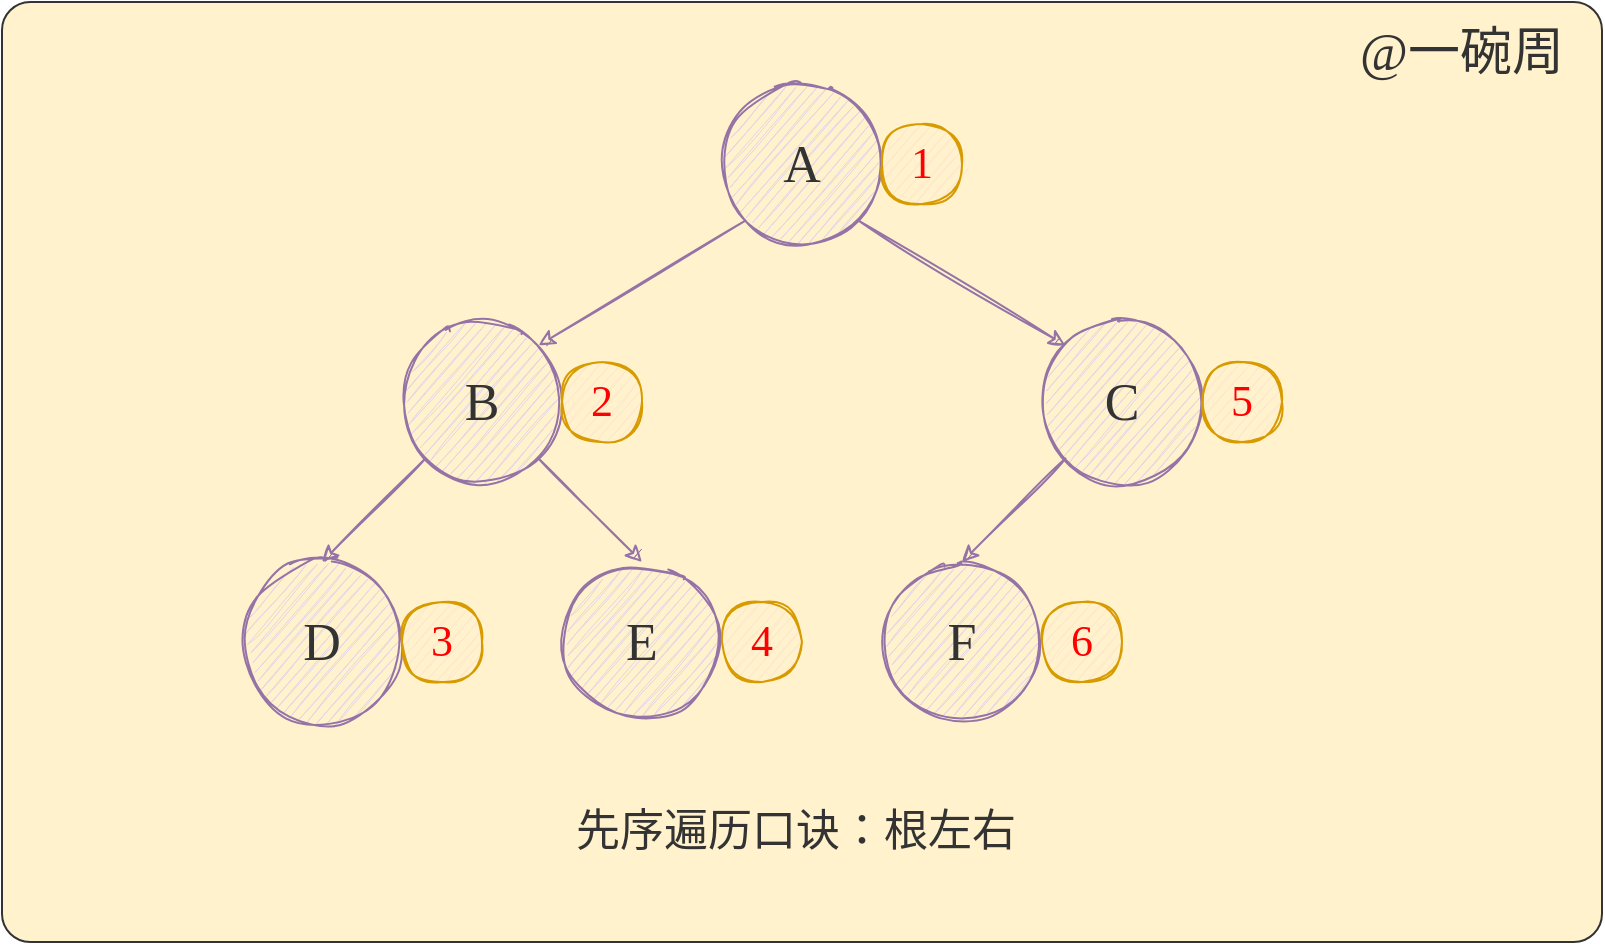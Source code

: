 <mxfile version="16.5.1" type="device"><diagram id="sbTQmbd6wwS1U6yTLp65" name="第 1 页"><mxGraphModel dx="1178" dy="695" grid="1" gridSize="10" guides="1" tooltips="1" connect="1" arrows="1" fold="1" page="0" pageScale="1" pageWidth="827" pageHeight="1169" math="0" shadow="0"><root><mxCell id="0"/><mxCell id="1" parent="0"/><mxCell id="rxAGCjy9rbUy3xPKVwOK-19" value="" style="rounded=1;whiteSpace=wrap;html=1;sketch=0;fillStyle=auto;fontFamily=Comic Sans MS;fontSize=26;strokeColor=#333333;fillColor=#fff2cc;arcSize=3;" parent="1" vertex="1"><mxGeometry x="160" y="280" width="800" height="470" as="geometry"/></mxCell><mxCell id="rxAGCjy9rbUy3xPKVwOK-12" style="rounded=0;sketch=1;orthogonalLoop=1;jettySize=auto;html=1;exitX=0;exitY=1;exitDx=0;exitDy=0;entryX=1;entryY=0;entryDx=0;entryDy=0;strokeColor=#9673A6;" parent="1" source="rxAGCjy9rbUy3xPKVwOK-1" target="rxAGCjy9rbUy3xPKVwOK-2" edge="1"><mxGeometry relative="1" as="geometry"/></mxCell><mxCell id="rxAGCjy9rbUy3xPKVwOK-13" style="edgeStyle=none;rounded=0;sketch=1;orthogonalLoop=1;jettySize=auto;html=1;exitX=1;exitY=1;exitDx=0;exitDy=0;entryX=0;entryY=0;entryDx=0;entryDy=0;strokeColor=#9673A6;" parent="1" source="rxAGCjy9rbUy3xPKVwOK-1" target="rxAGCjy9rbUy3xPKVwOK-4" edge="1"><mxGeometry relative="1" as="geometry"/></mxCell><mxCell id="rxAGCjy9rbUy3xPKVwOK-1" value="&lt;font style=&quot;font-size: 26px&quot; face=&quot;Comic Sans MS&quot; color=&quot;#333333&quot;&gt;A&lt;/font&gt;" style="ellipse;whiteSpace=wrap;html=1;fillColor=#e1d5e7;strokeColor=#9673a6;sketch=1;fillStyle=auto;" parent="1" vertex="1"><mxGeometry x="520" y="321" width="80" height="80" as="geometry"/></mxCell><mxCell id="rxAGCjy9rbUy3xPKVwOK-14" style="edgeStyle=none;rounded=0;sketch=1;orthogonalLoop=1;jettySize=auto;html=1;exitX=1;exitY=1;exitDx=0;exitDy=0;strokeColor=#9673A6;entryX=0.5;entryY=0;entryDx=0;entryDy=0;" parent="1" source="rxAGCjy9rbUy3xPKVwOK-2" target="rxAGCjy9rbUy3xPKVwOK-6" edge="1"><mxGeometry relative="1" as="geometry"/></mxCell><mxCell id="rxAGCjy9rbUy3xPKVwOK-15" style="edgeStyle=none;rounded=0;sketch=1;orthogonalLoop=1;jettySize=auto;html=1;exitX=0;exitY=1;exitDx=0;exitDy=0;entryX=0.5;entryY=0;entryDx=0;entryDy=0;strokeColor=#9673A6;" parent="1" source="rxAGCjy9rbUy3xPKVwOK-2" target="rxAGCjy9rbUy3xPKVwOK-5" edge="1"><mxGeometry relative="1" as="geometry"/></mxCell><mxCell id="rxAGCjy9rbUy3xPKVwOK-2" value="&lt;span style=&quot;color: rgb(51 , 51 , 51) ; font-family: &amp;#34;comic sans ms&amp;#34; ; font-size: 26px&quot;&gt;B&lt;/span&gt;" style="ellipse;whiteSpace=wrap;html=1;fillColor=#e1d5e7;strokeColor=#9673a6;sketch=1;fillStyle=auto;" parent="1" vertex="1"><mxGeometry x="360" y="440" width="80" height="80" as="geometry"/></mxCell><mxCell id="rxAGCjy9rbUy3xPKVwOK-16" style="edgeStyle=none;rounded=0;sketch=1;orthogonalLoop=1;jettySize=auto;html=1;exitX=0.5;exitY=1;exitDx=0;exitDy=0;strokeColor=#9673A6;" parent="1" edge="1"><mxGeometry relative="1" as="geometry"><mxPoint x="560" y="560" as="sourcePoint"/></mxGeometry></mxCell><mxCell id="rxAGCjy9rbUy3xPKVwOK-17" style="edgeStyle=none;rounded=0;sketch=1;orthogonalLoop=1;jettySize=auto;html=1;exitX=0;exitY=1;exitDx=0;exitDy=0;entryX=0.5;entryY=0;entryDx=0;entryDy=0;strokeColor=#9673A6;" parent="1" source="rxAGCjy9rbUy3xPKVwOK-4" target="rxAGCjy9rbUy3xPKVwOK-9" edge="1"><mxGeometry relative="1" as="geometry"/></mxCell><mxCell id="rxAGCjy9rbUy3xPKVwOK-4" value="&lt;span style=&quot;color: rgb(51 , 51 , 51) ; font-family: &amp;#34;comic sans ms&amp;#34; ; font-size: 26px&quot;&gt;C&lt;/span&gt;" style="ellipse;whiteSpace=wrap;html=1;fillColor=#e1d5e7;strokeColor=#9673a6;sketch=1;fillStyle=auto;" parent="1" vertex="1"><mxGeometry x="680" y="440" width="80" height="80" as="geometry"/></mxCell><mxCell id="rxAGCjy9rbUy3xPKVwOK-5" value="&lt;span style=&quot;color: rgb(51 , 51 , 51) ; font-family: &amp;#34;comic sans ms&amp;#34; ; font-size: 26px&quot;&gt;D&lt;/span&gt;" style="ellipse;whiteSpace=wrap;html=1;fillColor=#e1d5e7;strokeColor=#9673a6;sketch=1;fillStyle=auto;" parent="1" vertex="1"><mxGeometry x="280" y="560" width="80" height="80" as="geometry"/></mxCell><mxCell id="rxAGCjy9rbUy3xPKVwOK-6" value="&lt;span style=&quot;color: rgb(51 , 51 , 51) ; font-family: &amp;#34;comic sans ms&amp;#34; ; font-size: 26px&quot;&gt;E&lt;/span&gt;" style="ellipse;whiteSpace=wrap;html=1;fillColor=#e1d5e7;strokeColor=#9673a6;sketch=1;fillStyle=auto;" parent="1" vertex="1"><mxGeometry x="440" y="560" width="80" height="80" as="geometry"/></mxCell><mxCell id="rxAGCjy9rbUy3xPKVwOK-9" value="&lt;span style=&quot;color: rgb(51 , 51 , 51) ; font-family: &amp;#34;comic sans ms&amp;#34; ; font-size: 26px&quot;&gt;F&lt;/span&gt;" style="ellipse;whiteSpace=wrap;html=1;fillColor=#e1d5e7;strokeColor=#9673a6;sketch=1;fillStyle=auto;" parent="1" vertex="1"><mxGeometry x="600" y="560" width="80" height="80" as="geometry"/></mxCell><mxCell id="rxAGCjy9rbUy3xPKVwOK-21" value="@一碗周" style="text;html=1;strokeColor=none;fillColor=none;align=center;verticalAlign=middle;whiteSpace=wrap;rounded=0;sketch=1;fillStyle=auto;fontFamily=Comic Sans MS;fontSize=26;fontColor=#333333;" parent="1" vertex="1"><mxGeometry x="830" y="290" width="120" height="30" as="geometry"/></mxCell><mxCell id="tnHNbuY3SRbxiLm3_mbt-1" value="&lt;font face=&quot;Comic Sans MS&quot; color=&quot;#ff0000&quot;&gt;1&lt;/font&gt;" style="text;html=1;strokeColor=#d79b00;fillColor=#ffe6cc;align=center;verticalAlign=middle;whiteSpace=wrap;rounded=1;fontSize=22;sketch=1;arcSize=50;" parent="1" vertex="1"><mxGeometry x="600" y="341" width="40" height="40" as="geometry"/></mxCell><mxCell id="tnHNbuY3SRbxiLm3_mbt-2" value="&lt;font face=&quot;Comic Sans MS&quot; color=&quot;#ff0000&quot;&gt;2&lt;/font&gt;" style="text;html=1;strokeColor=#d79b00;fillColor=#ffe6cc;align=center;verticalAlign=middle;whiteSpace=wrap;rounded=1;fontSize=22;sketch=1;arcSize=50;" parent="1" vertex="1"><mxGeometry x="440" y="460" width="40" height="40" as="geometry"/></mxCell><mxCell id="tnHNbuY3SRbxiLm3_mbt-3" value="&lt;font face=&quot;Comic Sans MS&quot; color=&quot;#ff0000&quot;&gt;3&lt;/font&gt;" style="text;html=1;strokeColor=#d79b00;fillColor=#ffe6cc;align=center;verticalAlign=middle;whiteSpace=wrap;rounded=1;fontSize=22;sketch=1;arcSize=50;" parent="1" vertex="1"><mxGeometry x="360" y="580" width="40" height="40" as="geometry"/></mxCell><mxCell id="tnHNbuY3SRbxiLm3_mbt-4" value="&lt;font face=&quot;Comic Sans MS&quot; color=&quot;#ff0000&quot;&gt;4&lt;/font&gt;" style="text;html=1;strokeColor=#d79b00;fillColor=#ffe6cc;align=center;verticalAlign=middle;whiteSpace=wrap;rounded=1;fontSize=22;sketch=1;arcSize=50;" parent="1" vertex="1"><mxGeometry x="520" y="580" width="40" height="40" as="geometry"/></mxCell><mxCell id="tnHNbuY3SRbxiLm3_mbt-5" value="&lt;font face=&quot;Comic Sans MS&quot; color=&quot;#ff0000&quot;&gt;5&lt;/font&gt;" style="text;html=1;strokeColor=#d79b00;fillColor=#ffe6cc;align=center;verticalAlign=middle;whiteSpace=wrap;rounded=1;fontSize=22;sketch=1;arcSize=50;" parent="1" vertex="1"><mxGeometry x="760" y="460" width="40" height="40" as="geometry"/></mxCell><mxCell id="tnHNbuY3SRbxiLm3_mbt-6" value="&lt;font face=&quot;Comic Sans MS&quot; color=&quot;#ff0000&quot;&gt;6&lt;/font&gt;" style="text;html=1;strokeColor=#d79b00;fillColor=#ffe6cc;align=center;verticalAlign=middle;whiteSpace=wrap;rounded=1;fontSize=22;sketch=1;arcSize=50;" parent="1" vertex="1"><mxGeometry x="680" y="580" width="40" height="40" as="geometry"/></mxCell><mxCell id="OCFyz32XaKQARet6AXfv-1" value="&lt;font color=&quot;#333333&quot; style=&quot;font-size: 22px&quot;&gt;先序遍历口诀：根左右&lt;/font&gt;" style="text;html=1;strokeColor=none;fillColor=none;align=left;verticalAlign=middle;whiteSpace=wrap;rounded=0;sketch=1;fontFamily=Comic Sans MS;fontSize=14;fontColor=#FF0000;" vertex="1" parent="1"><mxGeometry x="445" y="680" width="230" height="30" as="geometry"/></mxCell></root></mxGraphModel></diagram></mxfile>